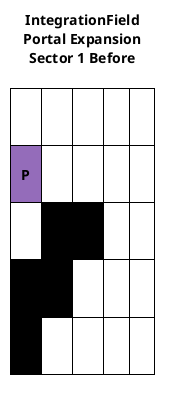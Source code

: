 @startuml int_field_portal_expand1before

title
IntegrationField
Portal Expansion
Sector 1 Before

|\n      \n|\n       \n|\n       \n|\n       \n|\n       \n|
|<#946cba>\n   P   \n|\n       \n|\n       \n|\n       \n|\n       \n|
|\n       \n|<#000000>\n   X   \n|<#000000>\n   X   \n|\n       \n|\n       \n|
|<#000000>\n   X   \n|<#000000>\n   X   \n|\n       \n|\n       \n|\n       \n|
|<#000000>\n   X   \n|\n       \n|\n       \n|\n       \n|\n       \n|
end title
@enduml